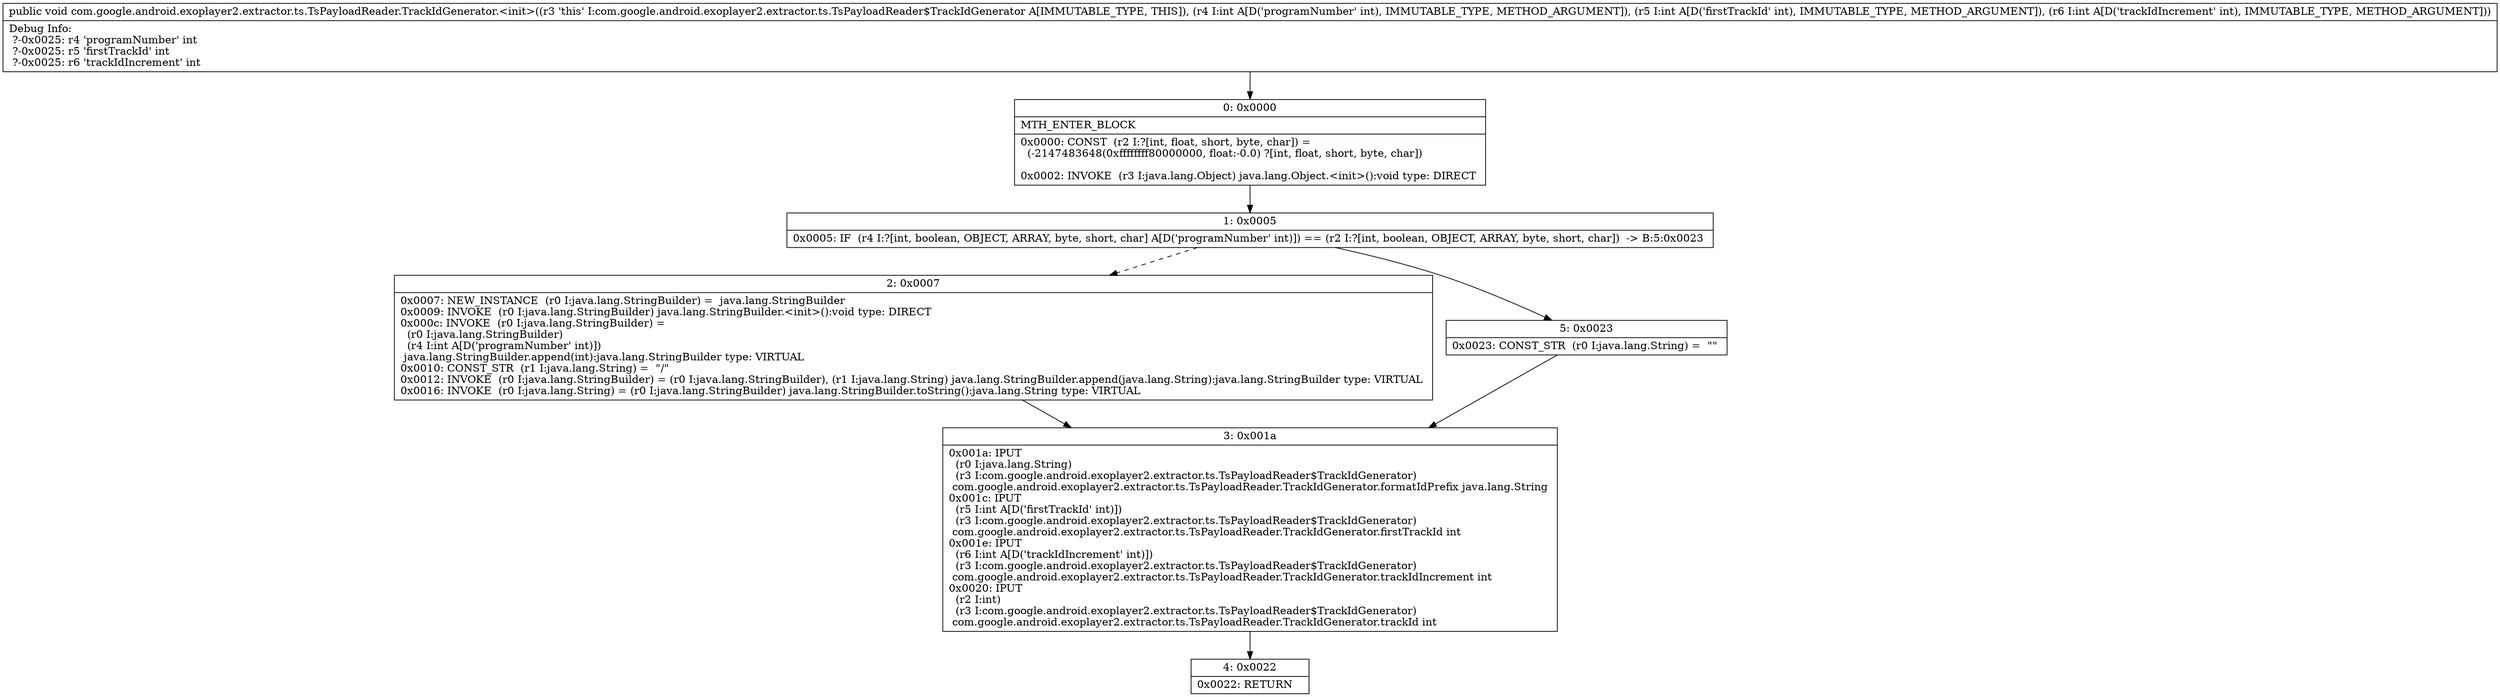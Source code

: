 digraph "CFG forcom.google.android.exoplayer2.extractor.ts.TsPayloadReader.TrackIdGenerator.\<init\>(III)V" {
Node_0 [shape=record,label="{0\:\ 0x0000|MTH_ENTER_BLOCK\l|0x0000: CONST  (r2 I:?[int, float, short, byte, char]) = \l  (\-2147483648(0xffffffff80000000, float:\-0.0) ?[int, float, short, byte, char])\l \l0x0002: INVOKE  (r3 I:java.lang.Object) java.lang.Object.\<init\>():void type: DIRECT \l}"];
Node_1 [shape=record,label="{1\:\ 0x0005|0x0005: IF  (r4 I:?[int, boolean, OBJECT, ARRAY, byte, short, char] A[D('programNumber' int)]) == (r2 I:?[int, boolean, OBJECT, ARRAY, byte, short, char])  \-\> B:5:0x0023 \l}"];
Node_2 [shape=record,label="{2\:\ 0x0007|0x0007: NEW_INSTANCE  (r0 I:java.lang.StringBuilder) =  java.lang.StringBuilder \l0x0009: INVOKE  (r0 I:java.lang.StringBuilder) java.lang.StringBuilder.\<init\>():void type: DIRECT \l0x000c: INVOKE  (r0 I:java.lang.StringBuilder) = \l  (r0 I:java.lang.StringBuilder)\l  (r4 I:int A[D('programNumber' int)])\l java.lang.StringBuilder.append(int):java.lang.StringBuilder type: VIRTUAL \l0x0010: CONST_STR  (r1 I:java.lang.String) =  \"\/\" \l0x0012: INVOKE  (r0 I:java.lang.StringBuilder) = (r0 I:java.lang.StringBuilder), (r1 I:java.lang.String) java.lang.StringBuilder.append(java.lang.String):java.lang.StringBuilder type: VIRTUAL \l0x0016: INVOKE  (r0 I:java.lang.String) = (r0 I:java.lang.StringBuilder) java.lang.StringBuilder.toString():java.lang.String type: VIRTUAL \l}"];
Node_3 [shape=record,label="{3\:\ 0x001a|0x001a: IPUT  \l  (r0 I:java.lang.String)\l  (r3 I:com.google.android.exoplayer2.extractor.ts.TsPayloadReader$TrackIdGenerator)\l com.google.android.exoplayer2.extractor.ts.TsPayloadReader.TrackIdGenerator.formatIdPrefix java.lang.String \l0x001c: IPUT  \l  (r5 I:int A[D('firstTrackId' int)])\l  (r3 I:com.google.android.exoplayer2.extractor.ts.TsPayloadReader$TrackIdGenerator)\l com.google.android.exoplayer2.extractor.ts.TsPayloadReader.TrackIdGenerator.firstTrackId int \l0x001e: IPUT  \l  (r6 I:int A[D('trackIdIncrement' int)])\l  (r3 I:com.google.android.exoplayer2.extractor.ts.TsPayloadReader$TrackIdGenerator)\l com.google.android.exoplayer2.extractor.ts.TsPayloadReader.TrackIdGenerator.trackIdIncrement int \l0x0020: IPUT  \l  (r2 I:int)\l  (r3 I:com.google.android.exoplayer2.extractor.ts.TsPayloadReader$TrackIdGenerator)\l com.google.android.exoplayer2.extractor.ts.TsPayloadReader.TrackIdGenerator.trackId int \l}"];
Node_4 [shape=record,label="{4\:\ 0x0022|0x0022: RETURN   \l}"];
Node_5 [shape=record,label="{5\:\ 0x0023|0x0023: CONST_STR  (r0 I:java.lang.String) =  \"\" \l}"];
MethodNode[shape=record,label="{public void com.google.android.exoplayer2.extractor.ts.TsPayloadReader.TrackIdGenerator.\<init\>((r3 'this' I:com.google.android.exoplayer2.extractor.ts.TsPayloadReader$TrackIdGenerator A[IMMUTABLE_TYPE, THIS]), (r4 I:int A[D('programNumber' int), IMMUTABLE_TYPE, METHOD_ARGUMENT]), (r5 I:int A[D('firstTrackId' int), IMMUTABLE_TYPE, METHOD_ARGUMENT]), (r6 I:int A[D('trackIdIncrement' int), IMMUTABLE_TYPE, METHOD_ARGUMENT]))  | Debug Info:\l  ?\-0x0025: r4 'programNumber' int\l  ?\-0x0025: r5 'firstTrackId' int\l  ?\-0x0025: r6 'trackIdIncrement' int\l}"];
MethodNode -> Node_0;
Node_0 -> Node_1;
Node_1 -> Node_2[style=dashed];
Node_1 -> Node_5;
Node_2 -> Node_3;
Node_3 -> Node_4;
Node_5 -> Node_3;
}

